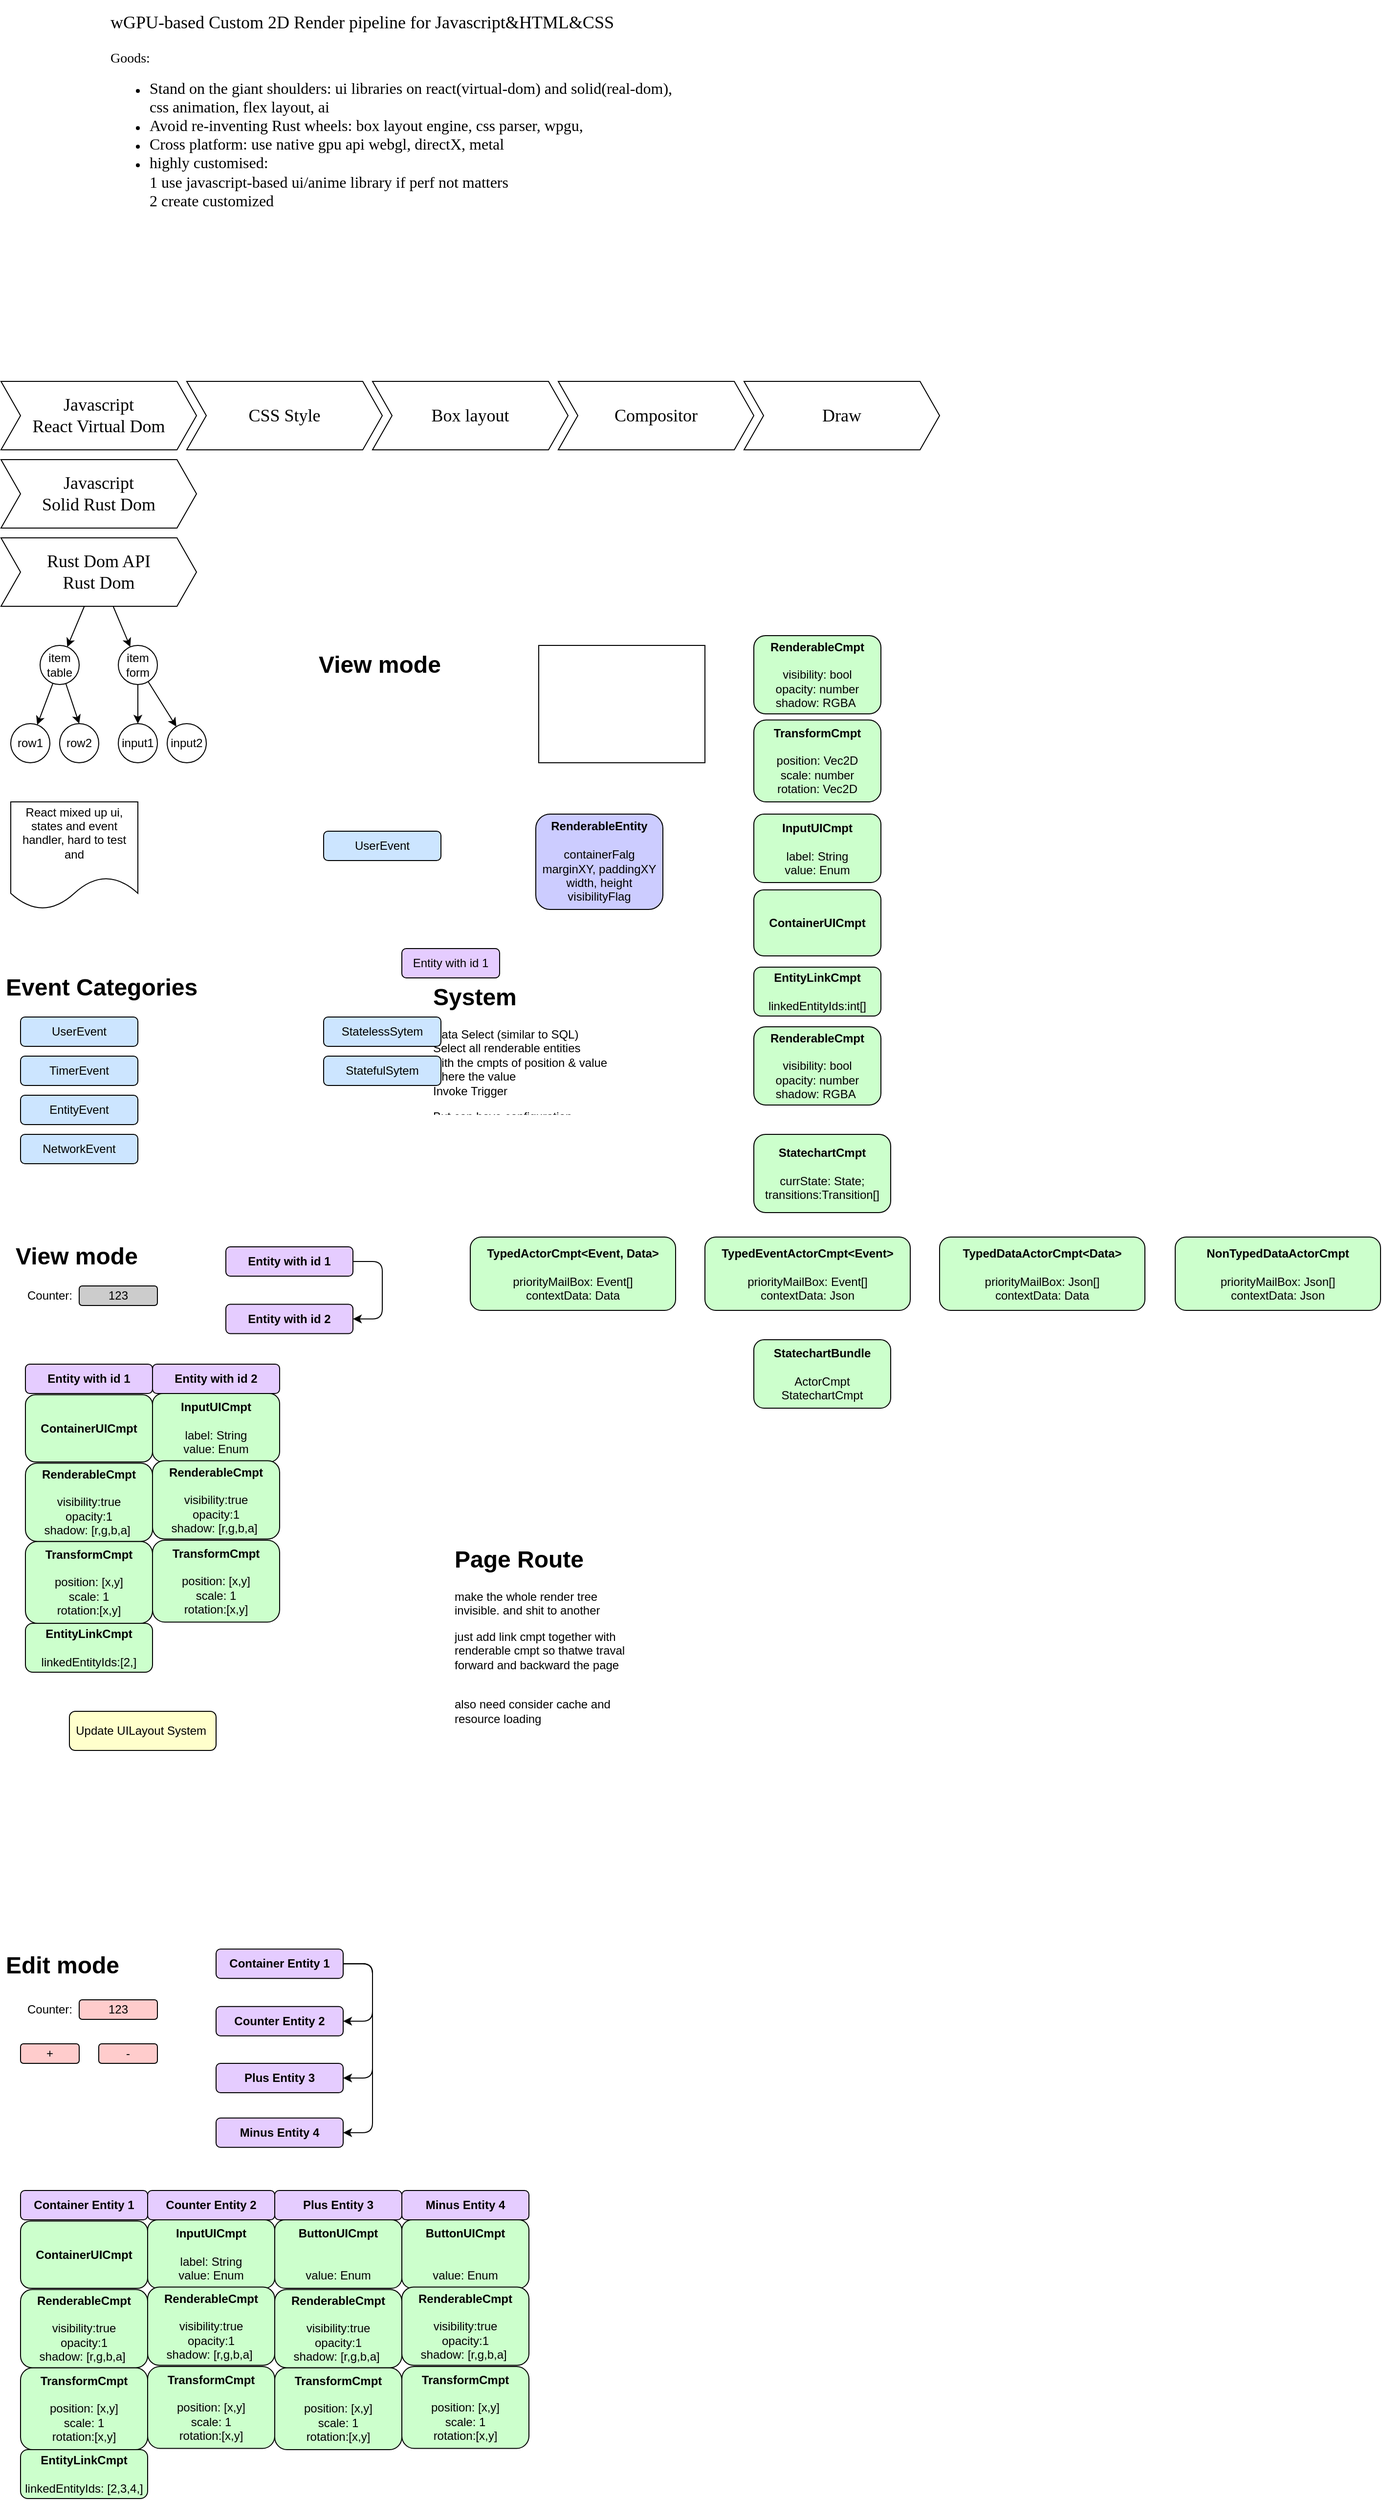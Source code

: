 <mxfile>
    <diagram id="OBBd6NsxkmT4sHoRkoNz" name="introduction">
        <mxGraphModel dx="1216" dy="659" grid="1" gridSize="10" guides="1" tooltips="1" connect="1" arrows="1" fold="1" page="1" pageScale="1" pageWidth="827" pageHeight="1169" math="0" shadow="0">
            <root>
                <mxCell id="0"/>
                <mxCell id="1" parent="0"/>
                <mxCell id="2" value="&lt;h1 style=&quot;margin-top: 0px;&quot;&gt;&lt;font style=&quot;font-weight: normal; font-size: 18px;&quot; face=&quot;Tahoma&quot;&gt;wGPU-based Custom 2D Render pipeline for J&lt;/font&gt;&lt;span style=&quot;font-size: 18px; font-weight: normal; font-family: Tahoma; background-color: transparent;&quot;&gt;avascript&amp;amp;&lt;/span&gt;&lt;span style=&quot;font-size: 18px; font-weight: normal; font-family: Tahoma; background-color: transparent;&quot;&gt;HTML&amp;amp;CSS&lt;/span&gt;&lt;/h1&gt;&lt;p&gt;&lt;font face=&quot;Tahoma&quot; style=&quot;font-size: 14px;&quot;&gt;&lt;font style=&quot;&quot;&gt;Goods:&lt;/font&gt;&lt;br&gt;&lt;/font&gt;&lt;/p&gt;&lt;ul&gt;&lt;li&gt;&lt;font face=&quot;Tahoma&quot; size=&quot;3&quot; style=&quot;&quot;&gt;&lt;font style=&quot;&quot;&gt;Stand on the giant shoulders: ui libraries on react(virtual-dom) and solid(real-dom), css animation, flex layout, ai&lt;/font&gt;&lt;br&gt;&lt;/font&gt;&lt;/li&gt;&lt;li&gt;&lt;font face=&quot;Tahoma&quot; size=&quot;3&quot;&gt;Avoid re-inventing Rust wheels: box layout engine, css parser, wpgu,&lt;/font&gt;&lt;/li&gt;&lt;li&gt;&lt;font face=&quot;Tahoma&quot; size=&quot;3&quot;&gt;Cross platform: use native gpu api webgl, directX, metal&lt;br&gt;&lt;/font&gt;&lt;/li&gt;&lt;li&gt;&lt;font face=&quot;Tahoma&quot; size=&quot;3&quot;&gt;highly customised:&lt;br&gt;1 use javascript-based ui/anime library if perf not matters&lt;br&gt;2 create customized&amp;nbsp;&lt;/font&gt;&lt;/li&gt;&lt;/ul&gt;&amp;nbsp;&lt;br&gt;&lt;br&gt;&lt;p&gt;&lt;/p&gt;" style="text;html=1;whiteSpace=wrap;overflow=hidden;rounded=0;" parent="1" vertex="1">
                    <mxGeometry x="150" y="130" width="580" height="250" as="geometry"/>
                </mxCell>
                <mxCell id="3" value="&lt;font style=&quot;font-size: 18px;&quot; face=&quot;Tahoma&quot;&gt;Javascript&lt;br&gt;React Virtual Dom&lt;/font&gt;" style="shape=step;perimeter=stepPerimeter;whiteSpace=wrap;html=1;fixedSize=1;" parent="1" vertex="1">
                    <mxGeometry x="40" y="520" width="200" height="70" as="geometry"/>
                </mxCell>
                <mxCell id="4" value="&lt;font face=&quot;Tahoma&quot;&gt;&lt;span style=&quot;font-size: 18px;&quot;&gt;CSS Style&lt;/span&gt;&lt;/font&gt;" style="shape=step;perimeter=stepPerimeter;whiteSpace=wrap;html=1;fixedSize=1;" parent="1" vertex="1">
                    <mxGeometry x="230" y="520" width="200" height="70" as="geometry"/>
                </mxCell>
                <mxCell id="7" value="&lt;font face=&quot;Tahoma&quot;&gt;&lt;span style=&quot;font-size: 18px;&quot;&gt;Box layout&lt;/span&gt;&lt;/font&gt;" style="shape=step;perimeter=stepPerimeter;whiteSpace=wrap;html=1;fixedSize=1;" parent="1" vertex="1">
                    <mxGeometry x="420" y="520" width="200" height="70" as="geometry"/>
                </mxCell>
                <mxCell id="8" value="&lt;font face=&quot;Tahoma&quot;&gt;&lt;span style=&quot;font-size: 18px;&quot;&gt;Compositor&lt;/span&gt;&lt;/font&gt;" style="shape=step;perimeter=stepPerimeter;whiteSpace=wrap;html=1;fixedSize=1;" parent="1" vertex="1">
                    <mxGeometry x="610" y="520" width="200" height="70" as="geometry"/>
                </mxCell>
                <mxCell id="10" value="&lt;font face=&quot;Tahoma&quot;&gt;&lt;span style=&quot;font-size: 18px;&quot;&gt;Draw&lt;/span&gt;&lt;/font&gt;" style="shape=step;perimeter=stepPerimeter;whiteSpace=wrap;html=1;fixedSize=1;" parent="1" vertex="1">
                    <mxGeometry x="800" y="520" width="200" height="70" as="geometry"/>
                </mxCell>
                <mxCell id="20" value="" style="edgeStyle=none;html=1;" parent="1" source="11" target="19" edge="1">
                    <mxGeometry relative="1" as="geometry"/>
                </mxCell>
                <mxCell id="22" value="" style="edgeStyle=none;html=1;" parent="1" source="11" target="21" edge="1">
                    <mxGeometry relative="1" as="geometry"/>
                </mxCell>
                <mxCell id="11" value="&lt;font face=&quot;Tahoma&quot;&gt;&lt;span style=&quot;font-size: 18px;&quot;&gt;Rust Dom API&lt;br&gt;Rust Dom&lt;/span&gt;&lt;/font&gt;" style="shape=step;perimeter=stepPerimeter;whiteSpace=wrap;html=1;fixedSize=1;" parent="1" vertex="1">
                    <mxGeometry x="40" y="680" width="200" height="70" as="geometry"/>
                </mxCell>
                <mxCell id="12" value="&lt;font style=&quot;font-size: 18px;&quot; face=&quot;Tahoma&quot;&gt;Javascript&lt;br&gt;Solid Rust Dom&lt;/font&gt;" style="shape=step;perimeter=stepPerimeter;whiteSpace=wrap;html=1;fixedSize=1;" parent="1" vertex="1">
                    <mxGeometry x="40" y="600" width="200" height="70" as="geometry"/>
                </mxCell>
                <mxCell id="24" value="" style="edgeStyle=none;html=1;" parent="1" source="19" target="23" edge="1">
                    <mxGeometry relative="1" as="geometry"/>
                </mxCell>
                <mxCell id="28" style="edgeStyle=none;html=1;entryX=0.5;entryY=0;entryDx=0;entryDy=0;" parent="1" source="19" target="27" edge="1">
                    <mxGeometry relative="1" as="geometry"/>
                </mxCell>
                <mxCell id="19" value="item table" style="ellipse;whiteSpace=wrap;html=1;" parent="1" vertex="1">
                    <mxGeometry x="80" y="790" width="40" height="40" as="geometry"/>
                </mxCell>
                <mxCell id="26" style="edgeStyle=none;html=1;" parent="1" source="21" target="25" edge="1">
                    <mxGeometry relative="1" as="geometry"/>
                </mxCell>
                <mxCell id="30" style="edgeStyle=none;html=1;" parent="1" source="21" target="29" edge="1">
                    <mxGeometry relative="1" as="geometry"/>
                </mxCell>
                <mxCell id="21" value="item form" style="ellipse;whiteSpace=wrap;html=1;" parent="1" vertex="1">
                    <mxGeometry x="160" y="790" width="40" height="40" as="geometry"/>
                </mxCell>
                <mxCell id="23" value="row1" style="ellipse;whiteSpace=wrap;html=1;" parent="1" vertex="1">
                    <mxGeometry x="50" y="870" width="40" height="40" as="geometry"/>
                </mxCell>
                <mxCell id="25" value="input1" style="ellipse;whiteSpace=wrap;html=1;" parent="1" vertex="1">
                    <mxGeometry x="160" y="870" width="40" height="40" as="geometry"/>
                </mxCell>
                <mxCell id="27" value="row2" style="ellipse;whiteSpace=wrap;html=1;" parent="1" vertex="1">
                    <mxGeometry x="100" y="870" width="40" height="40" as="geometry"/>
                </mxCell>
                <mxCell id="29" value="input2" style="ellipse;whiteSpace=wrap;html=1;" parent="1" vertex="1">
                    <mxGeometry x="210" y="870" width="40" height="40" as="geometry"/>
                </mxCell>
                <mxCell id="33" value="React mixed up ui, states and event handler, hard to test and&lt;div&gt;&lt;br&gt;&lt;/div&gt;" style="shape=document;whiteSpace=wrap;html=1;boundedLbl=1;" parent="1" vertex="1">
                    <mxGeometry x="50" y="950" width="130" height="110" as="geometry"/>
                </mxCell>
                <mxCell id="34" value="NetworkEvent" style="rounded=1;whiteSpace=wrap;html=1;fillColor=#CCE5FF;" parent="1" vertex="1">
                    <mxGeometry x="60" y="1290" width="120" height="30" as="geometry"/>
                </mxCell>
                <mxCell id="35" value="UserEvent" style="rounded=1;whiteSpace=wrap;html=1;fillColor=#CCE5FF;" parent="1" vertex="1">
                    <mxGeometry x="60" y="1170" width="120" height="30" as="geometry"/>
                </mxCell>
                <mxCell id="36" value="TimerEvent" style="rounded=1;whiteSpace=wrap;html=1;fillColor=#CCE5FF;" parent="1" vertex="1">
                    <mxGeometry x="60" y="1210" width="120" height="30" as="geometry"/>
                </mxCell>
                <mxCell id="37" value="EntityEvent" style="rounded=1;whiteSpace=wrap;html=1;fillColor=#CCE5FF;" parent="1" vertex="1">
                    <mxGeometry x="60" y="1250" width="120" height="30" as="geometry"/>
                </mxCell>
                <mxCell id="38" value="&lt;h1&gt;Event Categories&lt;/h1&gt;&lt;p&gt;&lt;br&gt;&lt;/p&gt;" style="text;html=1;strokeColor=none;fillColor=none;spacing=5;spacingTop=-20;whiteSpace=wrap;overflow=hidden;rounded=0;" parent="1" vertex="1">
                    <mxGeometry x="40" y="1120" width="240" height="220" as="geometry"/>
                </mxCell>
                <mxCell id="39" value="&lt;h1&gt;System&lt;/h1&gt;&lt;p&gt;Data Select (similar to SQL)&lt;br&gt;Select all renderable entities&lt;br&gt;with the cmpts of position &amp;amp; value&lt;br&gt;where the value&amp;nbsp;&lt;br&gt;Invoke Trigger&lt;/p&gt;&lt;p&gt;But can have configuration,&amp;nbsp;&lt;/p&gt;" style="text;html=1;strokeColor=none;fillColor=none;spacing=5;spacingTop=-20;whiteSpace=wrap;overflow=hidden;rounded=0;" parent="1" vertex="1">
                    <mxGeometry x="477" y="1130" width="233" height="140" as="geometry"/>
                </mxCell>
                <mxCell id="40" value="UserEvent" style="rounded=1;whiteSpace=wrap;html=1;fillColor=#CCE5FF;" parent="1" vertex="1">
                    <mxGeometry x="370" y="980" width="120" height="30" as="geometry"/>
                </mxCell>
                <mxCell id="41" value="StatelessSytem" style="rounded=1;whiteSpace=wrap;html=1;fillColor=#CCE5FF;" parent="1" vertex="1">
                    <mxGeometry x="370" y="1170" width="120" height="30" as="geometry"/>
                </mxCell>
                <mxCell id="42" value="StatefulSytem" style="rounded=1;whiteSpace=wrap;html=1;fillColor=#CCE5FF;" parent="1" vertex="1">
                    <mxGeometry x="370" y="1210" width="120" height="30" as="geometry"/>
                </mxCell>
                <mxCell id="44" value="+" style="rounded=1;whiteSpace=wrap;html=1;fillColor=#FFCCCC;" parent="1" vertex="1">
                    <mxGeometry x="60" y="2220" width="60" height="20" as="geometry"/>
                </mxCell>
                <mxCell id="52" value="123" style="rounded=1;whiteSpace=wrap;html=1;fillColor=#FFCCCC;" parent="1" vertex="1">
                    <mxGeometry x="120" y="2175" width="80" height="20" as="geometry"/>
                </mxCell>
                <mxCell id="53" value="Counter:" style="text;html=1;strokeColor=none;fillColor=none;align=center;verticalAlign=middle;whiteSpace=wrap;rounded=0;" parent="1" vertex="1">
                    <mxGeometry x="60" y="2170" width="60" height="30" as="geometry"/>
                </mxCell>
                <mxCell id="55" value="" style="rounded=0;whiteSpace=wrap;html=1;fillColor=none;" parent="1" vertex="1">
                    <mxGeometry x="590" y="790" width="170" height="120" as="geometry"/>
                </mxCell>
                <mxCell id="56" value="123" style="rounded=1;whiteSpace=wrap;html=1;fillColor=#CCCCCC;" parent="1" vertex="1">
                    <mxGeometry x="120" y="1445" width="80" height="20" as="geometry"/>
                </mxCell>
                <mxCell id="57" value="Counter:" style="text;html=1;strokeColor=none;fillColor=none;align=center;verticalAlign=middle;whiteSpace=wrap;rounded=0;" parent="1" vertex="1">
                    <mxGeometry x="60" y="1440" width="60" height="30" as="geometry"/>
                </mxCell>
                <mxCell id="60" value="&lt;h1&gt;View mode&lt;/h1&gt;&lt;p&gt;&lt;br&gt;&lt;/p&gt;" style="text;html=1;strokeColor=none;fillColor=none;spacing=5;spacingTop=-20;whiteSpace=wrap;overflow=hidden;rounded=0;" parent="1" vertex="1">
                    <mxGeometry x="50" y="1395" width="165" height="95" as="geometry"/>
                </mxCell>
                <mxCell id="61" value="&lt;h1&gt;View mode&lt;/h1&gt;&lt;p&gt;&lt;br&gt;&lt;/p&gt;" style="text;html=1;strokeColor=none;fillColor=none;spacing=5;spacingTop=-20;whiteSpace=wrap;overflow=hidden;rounded=0;" parent="1" vertex="1">
                    <mxGeometry x="360" y="790" width="190" height="95" as="geometry"/>
                </mxCell>
                <mxCell id="62" value="&lt;h1&gt;Edit mode&lt;/h1&gt;&lt;p&gt;&lt;br&gt;&lt;/p&gt;" style="text;html=1;strokeColor=none;fillColor=none;spacing=5;spacingTop=-20;whiteSpace=wrap;overflow=hidden;rounded=0;" parent="1" vertex="1">
                    <mxGeometry x="40" y="2120" width="190" height="135" as="geometry"/>
                </mxCell>
                <mxCell id="64" value="-" style="rounded=1;whiteSpace=wrap;html=1;fillColor=#FFCCCC;" parent="1" vertex="1">
                    <mxGeometry x="140" y="2220" width="60" height="20" as="geometry"/>
                </mxCell>
                <mxCell id="75" value="&lt;b&gt;RenderableEntity&lt;/b&gt;&lt;br style=&quot;border-color: var(--border-color);&quot;&gt;&lt;br style=&quot;border-color: var(--border-color);&quot;&gt;containerFalg&lt;br style=&quot;border-color: var(--border-color);&quot;&gt;marginXY, paddingXY&lt;br style=&quot;border-color: var(--border-color);&quot;&gt;width, height&lt;br&gt;visibilityFlag" style="rounded=1;whiteSpace=wrap;html=1;fillColor=#CCCCFF;" parent="1" vertex="1">
                    <mxGeometry x="587" y="962.5" width="130" height="97.5" as="geometry"/>
                </mxCell>
                <mxCell id="81" value="&lt;b&gt;TransformCmpt&lt;/b&gt;&lt;br style=&quot;border-color: var(--border-color);&quot;&gt;&lt;br style=&quot;border-color: var(--border-color);&quot;&gt;position: [x,y]&lt;br&gt;scale: 1&lt;br&gt;rotation:[x,y]" style="rounded=1;whiteSpace=wrap;html=1;fillColor=#CCFFCC;" parent="1" vertex="1">
                    <mxGeometry x="65" y="1706.25" width="130" height="83.75" as="geometry"/>
                </mxCell>
                <mxCell id="83" value="&lt;b style=&quot;border-color: var(--border-color);&quot;&gt;EntityLinkCmpt&lt;/b&gt;&lt;br style=&quot;border-color: var(--border-color);&quot;&gt;&lt;br style=&quot;border-color: var(--border-color);&quot;&gt;linkedEntityIds:[2,]" style="rounded=1;whiteSpace=wrap;html=1;fillColor=#CCFFCC;" parent="1" vertex="1">
                    <mxGeometry x="65" y="1790" width="130" height="50" as="geometry"/>
                </mxCell>
                <mxCell id="84" value="&lt;b style=&quot;border-color: var(--border-color);&quot;&gt;RenderableCmpt&lt;/b&gt;&lt;br style=&quot;border-color: var(--border-color);&quot;&gt;&lt;br style=&quot;border-color: var(--border-color);&quot;&gt;visibility: bool&lt;br&gt;opacity: number&lt;br&gt;shadow: RGBA&amp;nbsp;" style="rounded=1;whiteSpace=wrap;html=1;fillColor=#CCFFCC;" parent="1" vertex="1">
                    <mxGeometry x="810" y="780" width="130" height="80" as="geometry"/>
                </mxCell>
                <mxCell id="85" value="&lt;b&gt;TransformCmpt&lt;/b&gt;&lt;br style=&quot;border-color: var(--border-color);&quot;&gt;&lt;br style=&quot;border-color: var(--border-color);&quot;&gt;position: Vec2D&lt;br&gt;scale: number&lt;br&gt;rotation: Vec2D&lt;br&gt;" style="rounded=1;whiteSpace=wrap;html=1;fillColor=#CCFFCC;" parent="1" vertex="1">
                    <mxGeometry x="810" y="866.25" width="130" height="83.75" as="geometry"/>
                </mxCell>
                <mxCell id="86" value="&lt;b style=&quot;border-color: var(--border-color);&quot;&gt;ContainerUICmpt&lt;/b&gt;" style="rounded=1;whiteSpace=wrap;html=1;fillColor=#CCFFCC;" parent="1" vertex="1">
                    <mxGeometry x="810" y="1040" width="130" height="67.5" as="geometry"/>
                </mxCell>
                <mxCell id="87" value="&lt;b style=&quot;border-color: var(--border-color);&quot;&gt;EntityLinkCmpt&lt;/b&gt;&lt;br style=&quot;border-color: var(--border-color);&quot;&gt;&lt;br style=&quot;border-color: var(--border-color);&quot;&gt;linkedEntityIds:int[]" style="rounded=1;whiteSpace=wrap;html=1;fillColor=#CCFFCC;" parent="1" vertex="1">
                    <mxGeometry x="810" y="1119" width="130" height="50" as="geometry"/>
                </mxCell>
                <mxCell id="88" value="Entity with id 1" style="rounded=1;whiteSpace=wrap;html=1;fillColor=#E5CCFF;" parent="1" vertex="1">
                    <mxGeometry x="450" y="1100" width="100" height="30" as="geometry"/>
                </mxCell>
                <mxCell id="90" value="&lt;b&gt;Entity with id 1&lt;/b&gt;" style="rounded=1;whiteSpace=wrap;html=1;fillColor=#E5CCFF;" parent="1" vertex="1">
                    <mxGeometry x="65" y="1525" width="130" height="30" as="geometry"/>
                </mxCell>
                <mxCell id="93" value="&lt;b&gt;TransformCmpt&lt;/b&gt;&lt;br style=&quot;border-color: var(--border-color);&quot;&gt;&lt;br style=&quot;border-color: var(--border-color);&quot;&gt;position: [x,y]&lt;br&gt;scale: 1&lt;br&gt;rotation:[x,y]" style="rounded=1;whiteSpace=wrap;html=1;fillColor=#CCFFCC;" parent="1" vertex="1">
                    <mxGeometry x="195" y="1705.0" width="130" height="83.75" as="geometry"/>
                </mxCell>
                <mxCell id="96" value="&lt;b&gt;Entity with id 2&lt;/b&gt;" style="rounded=1;whiteSpace=wrap;html=1;fillColor=#E5CCFF;" parent="1" vertex="1">
                    <mxGeometry x="195" y="1525" width="130" height="30" as="geometry"/>
                </mxCell>
                <mxCell id="97" value="&lt;span style=&quot;border-color: var(--border-color);&quot;&gt;&lt;b&gt;InputUICmpt&lt;br&gt;&lt;/b&gt;&lt;br&gt;label: String&lt;br&gt;value: Enum&lt;br&gt;&lt;/span&gt;" style="rounded=1;whiteSpace=wrap;html=1;fillColor=#CCFFCC;" parent="1" vertex="1">
                    <mxGeometry x="195" y="1555" width="130" height="70" as="geometry"/>
                </mxCell>
                <mxCell id="101" value="&lt;b style=&quot;border-color: var(--border-color);&quot;&gt;ContainerUICmpt&lt;/b&gt;" style="rounded=1;whiteSpace=wrap;html=1;fillColor=#CCFFCC;" parent="1" vertex="1">
                    <mxGeometry x="65" y="1556.25" width="130" height="68.75" as="geometry"/>
                </mxCell>
                <mxCell id="102" value="&lt;span style=&quot;border-color: var(--border-color);&quot;&gt;&lt;b&gt;InputUICmpt&lt;br&gt;&lt;/b&gt;&lt;br&gt;label: String&lt;br&gt;value: Enum&lt;br&gt;&lt;/span&gt;" style="rounded=1;whiteSpace=wrap;html=1;fillColor=#CCFFCC;" parent="1" vertex="1">
                    <mxGeometry x="810" y="962.5" width="130" height="70" as="geometry"/>
                </mxCell>
                <mxCell id="103" value="&lt;b style=&quot;border-color: var(--border-color);&quot;&gt;RenderableCmpt&lt;/b&gt;&lt;br style=&quot;border-color: var(--border-color);&quot;&gt;&lt;br style=&quot;border-color: var(--border-color);&quot;&gt;visibility:true&lt;br&gt;opacity:1&lt;br&gt;shadow: [r,g,b,a]&amp;nbsp;" style="rounded=1;whiteSpace=wrap;html=1;fillColor=#CCFFCC;" parent="1" vertex="1">
                    <mxGeometry x="65" y="1626.25" width="130" height="80" as="geometry"/>
                </mxCell>
                <mxCell id="104" value="&lt;b style=&quot;border-color: var(--border-color);&quot;&gt;RenderableCmpt&lt;/b&gt;&lt;br style=&quot;border-color: var(--border-color);&quot;&gt;&lt;br style=&quot;border-color: var(--border-color);&quot;&gt;visibility:true&lt;br&gt;opacity:1&lt;br&gt;shadow: [r,g,b,a]&amp;nbsp;" style="rounded=1;whiteSpace=wrap;html=1;fillColor=#CCFFCC;" parent="1" vertex="1">
                    <mxGeometry x="195" y="1623.75" width="130" height="80" as="geometry"/>
                </mxCell>
                <mxCell id="105" value="&lt;b style=&quot;border-color: var(--border-color);&quot;&gt;RenderableCmpt&lt;/b&gt;&lt;br style=&quot;border-color: var(--border-color);&quot;&gt;&lt;br style=&quot;border-color: var(--border-color);&quot;&gt;visibility: bool&lt;br&gt;opacity: number&lt;br&gt;shadow: RGBA&amp;nbsp;" style="rounded=1;whiteSpace=wrap;html=1;fillColor=#CCFFCC;" parent="1" vertex="1">
                    <mxGeometry x="810" y="1180" width="130" height="80" as="geometry"/>
                </mxCell>
                <mxCell id="110" style="edgeStyle=entityRelationEdgeStyle;html=1;" parent="1" source="106" target="107" edge="1">
                    <mxGeometry relative="1" as="geometry"/>
                </mxCell>
                <mxCell id="106" value="&lt;b&gt;Entity with id 1&lt;/b&gt;" style="rounded=1;whiteSpace=wrap;html=1;fillColor=#E5CCFF;" parent="1" vertex="1">
                    <mxGeometry x="270" y="1405" width="130" height="30" as="geometry"/>
                </mxCell>
                <mxCell id="107" value="&lt;b&gt;Entity with id 2&lt;/b&gt;" style="rounded=1;whiteSpace=wrap;html=1;fillColor=#E5CCFF;" parent="1" vertex="1">
                    <mxGeometry x="270" y="1463.75" width="130" height="30" as="geometry"/>
                </mxCell>
                <mxCell id="111" value="&lt;b&gt;TransformCmpt&lt;/b&gt;&lt;br style=&quot;border-color: var(--border-color);&quot;&gt;&lt;br style=&quot;border-color: var(--border-color);&quot;&gt;position: [x,y]&lt;br&gt;scale: 1&lt;br&gt;rotation:[x,y]" style="rounded=1;whiteSpace=wrap;html=1;fillColor=#CCFFCC;" parent="1" vertex="1">
                    <mxGeometry x="60" y="2551.25" width="130" height="83.75" as="geometry"/>
                </mxCell>
                <mxCell id="113" value="&lt;b style=&quot;border-color: var(--border-color);&quot;&gt;EntityLinkCmpt&lt;/b&gt;&lt;br style=&quot;border-color: var(--border-color);&quot;&gt;&lt;br style=&quot;border-color: var(--border-color);&quot;&gt;linkedEntityIds: [2,3,4,]" style="rounded=1;whiteSpace=wrap;html=1;fillColor=#CCFFCC;" parent="1" vertex="1">
                    <mxGeometry x="60" y="2635" width="130" height="50" as="geometry"/>
                </mxCell>
                <mxCell id="114" value="&lt;b&gt;Container Entity 1&lt;/b&gt;" style="rounded=1;whiteSpace=wrap;html=1;fillColor=#E5CCFF;" parent="1" vertex="1">
                    <mxGeometry x="60" y="2370" width="130" height="30" as="geometry"/>
                </mxCell>
                <mxCell id="115" value="&lt;b&gt;TransformCmpt&lt;/b&gt;&lt;br style=&quot;border-color: var(--border-color);&quot;&gt;&lt;br style=&quot;border-color: var(--border-color);&quot;&gt;position: [x,y]&lt;br&gt;scale: 1&lt;br&gt;rotation:[x,y]" style="rounded=1;whiteSpace=wrap;html=1;fillColor=#CCFFCC;" parent="1" vertex="1">
                    <mxGeometry x="190" y="2550" width="130" height="83.75" as="geometry"/>
                </mxCell>
                <mxCell id="116" value="&lt;b&gt;Counter Entity 2&lt;/b&gt;" style="rounded=1;whiteSpace=wrap;html=1;fillColor=#E5CCFF;" parent="1" vertex="1">
                    <mxGeometry x="190" y="2370" width="130" height="30" as="geometry"/>
                </mxCell>
                <mxCell id="117" value="&lt;span style=&quot;border-color: var(--border-color);&quot;&gt;&lt;b&gt;InputUICmpt&lt;br&gt;&lt;/b&gt;&lt;br&gt;label: String&lt;br&gt;value: Enum&lt;br&gt;&lt;/span&gt;" style="rounded=1;whiteSpace=wrap;html=1;fillColor=#CCFFCC;" parent="1" vertex="1">
                    <mxGeometry x="190" y="2400" width="130" height="70" as="geometry"/>
                </mxCell>
                <mxCell id="118" value="&lt;b style=&quot;border-color: var(--border-color);&quot;&gt;ContainerUICmpt&lt;/b&gt;" style="rounded=1;whiteSpace=wrap;html=1;fillColor=#CCFFCC;" parent="1" vertex="1">
                    <mxGeometry x="60" y="2401.25" width="130" height="68.75" as="geometry"/>
                </mxCell>
                <mxCell id="119" value="&lt;b style=&quot;border-color: var(--border-color);&quot;&gt;RenderableCmpt&lt;/b&gt;&lt;br style=&quot;border-color: var(--border-color);&quot;&gt;&lt;br style=&quot;border-color: var(--border-color);&quot;&gt;visibility:true&lt;br&gt;opacity:1&lt;br&gt;shadow: [r,g,b,a]&amp;nbsp;" style="rounded=1;whiteSpace=wrap;html=1;fillColor=#CCFFCC;" parent="1" vertex="1">
                    <mxGeometry x="60" y="2471.25" width="130" height="80" as="geometry"/>
                </mxCell>
                <mxCell id="120" value="&lt;b style=&quot;border-color: var(--border-color);&quot;&gt;RenderableCmpt&lt;/b&gt;&lt;br style=&quot;border-color: var(--border-color);&quot;&gt;&lt;br style=&quot;border-color: var(--border-color);&quot;&gt;visibility:true&lt;br&gt;opacity:1&lt;br&gt;shadow: [r,g,b,a]&amp;nbsp;" style="rounded=1;whiteSpace=wrap;html=1;fillColor=#CCFFCC;" parent="1" vertex="1">
                    <mxGeometry x="190" y="2468.75" width="130" height="80" as="geometry"/>
                </mxCell>
                <mxCell id="121" style="edgeStyle=entityRelationEdgeStyle;html=1;" parent="1" source="122" target="123" edge="1">
                    <mxGeometry relative="1" as="geometry"/>
                </mxCell>
                <mxCell id="126" style="edgeStyle=entityRelationEdgeStyle;html=1;entryX=1;entryY=0.5;entryDx=0;entryDy=0;" parent="1" source="122" target="124" edge="1">
                    <mxGeometry relative="1" as="geometry"/>
                </mxCell>
                <mxCell id="127" style="edgeStyle=entityRelationEdgeStyle;html=1;entryX=1;entryY=0.5;entryDx=0;entryDy=0;" parent="1" source="122" target="125" edge="1">
                    <mxGeometry relative="1" as="geometry"/>
                </mxCell>
                <mxCell id="122" value="&lt;b style=&quot;border-color: var(--border-color);&quot;&gt;Container Entity 1&lt;/b&gt;" style="rounded=1;whiteSpace=wrap;html=1;fillColor=#E5CCFF;" parent="1" vertex="1">
                    <mxGeometry x="260" y="2123.12" width="130" height="30" as="geometry"/>
                </mxCell>
                <mxCell id="123" value="&lt;b style=&quot;border-color: var(--border-color);&quot;&gt;Counter Entity 2&lt;/b&gt;" style="rounded=1;whiteSpace=wrap;html=1;fillColor=#E5CCFF;" parent="1" vertex="1">
                    <mxGeometry x="260" y="2181.87" width="130" height="30" as="geometry"/>
                </mxCell>
                <mxCell id="124" value="&lt;b style=&quot;border-color: var(--border-color);&quot;&gt;Plus Entity 3&lt;/b&gt;" style="rounded=1;whiteSpace=wrap;html=1;fillColor=#E5CCFF;" parent="1" vertex="1">
                    <mxGeometry x="260" y="2240" width="130" height="30" as="geometry"/>
                </mxCell>
                <mxCell id="125" value="&lt;b style=&quot;border-color: var(--border-color);&quot;&gt;Minus Entity 4&lt;/b&gt;" style="rounded=1;whiteSpace=wrap;html=1;fillColor=#E5CCFF;" parent="1" vertex="1">
                    <mxGeometry x="260" y="2295.87" width="130" height="30" as="geometry"/>
                </mxCell>
                <mxCell id="132" value="&lt;b&gt;TransformCmpt&lt;/b&gt;&lt;br style=&quot;border-color: var(--border-color);&quot;&gt;&lt;br style=&quot;border-color: var(--border-color);&quot;&gt;position: [x,y]&lt;br&gt;scale: 1&lt;br&gt;rotation:[x,y]" style="rounded=1;whiteSpace=wrap;html=1;fillColor=#CCFFCC;" parent="1" vertex="1">
                    <mxGeometry x="320" y="2551.25" width="130" height="83.75" as="geometry"/>
                </mxCell>
                <mxCell id="133" value="&lt;b&gt;Plus Entity 3&lt;/b&gt;" style="rounded=1;whiteSpace=wrap;html=1;fillColor=#E5CCFF;" parent="1" vertex="1">
                    <mxGeometry x="320" y="2370" width="130" height="30" as="geometry"/>
                </mxCell>
                <mxCell id="134" value="&lt;span style=&quot;border-color: var(--border-color);&quot;&gt;&lt;b&gt;ButtonUICmpt&lt;br&gt;&lt;/b&gt;&lt;br&gt;&lt;br&gt;value: Enum&lt;br&gt;&lt;/span&gt;" style="rounded=1;whiteSpace=wrap;html=1;fillColor=#CCFFCC;" parent="1" vertex="1">
                    <mxGeometry x="320" y="2400" width="130" height="70" as="geometry"/>
                </mxCell>
                <mxCell id="137" value="&lt;b style=&quot;border-color: var(--border-color);&quot;&gt;RenderableCmpt&lt;/b&gt;&lt;br style=&quot;border-color: var(--border-color);&quot;&gt;&lt;br style=&quot;border-color: var(--border-color);&quot;&gt;visibility:true&lt;br&gt;opacity:1&lt;br&gt;shadow: [r,g,b,a]&amp;nbsp;" style="rounded=1;whiteSpace=wrap;html=1;fillColor=#CCFFCC;" parent="1" vertex="1">
                    <mxGeometry x="320" y="2471.25" width="130" height="80" as="geometry"/>
                </mxCell>
                <mxCell id="142" value="&lt;b&gt;TransformCmpt&lt;/b&gt;&lt;br style=&quot;border-color: var(--border-color);&quot;&gt;&lt;br style=&quot;border-color: var(--border-color);&quot;&gt;position: [x,y]&lt;br&gt;scale: 1&lt;br&gt;rotation:[x,y]" style="rounded=1;whiteSpace=wrap;html=1;fillColor=#CCFFCC;" parent="1" vertex="1">
                    <mxGeometry x="450" y="2550" width="130" height="83.75" as="geometry"/>
                </mxCell>
                <mxCell id="143" value="&lt;b style=&quot;border-color: var(--border-color);&quot;&gt;Minus Entity 4&lt;/b&gt;" style="rounded=1;whiteSpace=wrap;html=1;fillColor=#E5CCFF;" parent="1" vertex="1">
                    <mxGeometry x="450" y="2370" width="130" height="30" as="geometry"/>
                </mxCell>
                <mxCell id="144" value="&lt;span style=&quot;border-color: var(--border-color);&quot;&gt;&lt;b&gt;ButtonUICmpt&lt;br&gt;&lt;/b&gt;&lt;br&gt;&lt;br&gt;value: Enum&lt;br&gt;&lt;/span&gt;" style="rounded=1;whiteSpace=wrap;html=1;fillColor=#CCFFCC;" parent="1" vertex="1">
                    <mxGeometry x="450" y="2400" width="130" height="70" as="geometry"/>
                </mxCell>
                <mxCell id="145" value="&lt;b style=&quot;border-color: var(--border-color);&quot;&gt;RenderableCmpt&lt;/b&gt;&lt;br style=&quot;border-color: var(--border-color);&quot;&gt;&lt;br style=&quot;border-color: var(--border-color);&quot;&gt;visibility:true&lt;br&gt;opacity:1&lt;br&gt;shadow: [r,g,b,a]&amp;nbsp;" style="rounded=1;whiteSpace=wrap;html=1;fillColor=#CCFFCC;" parent="1" vertex="1">
                    <mxGeometry x="450" y="2468.75" width="130" height="80" as="geometry"/>
                </mxCell>
                <mxCell id="148" value="Update UILayout System&amp;nbsp;" style="rounded=1;whiteSpace=wrap;html=1;fillColor=#FFFFCC;" parent="1" vertex="1">
                    <mxGeometry x="110" y="1880" width="150" height="40" as="geometry"/>
                </mxCell>
                <mxCell id="149" value="&lt;b&gt;StatechartBundle&lt;br&gt;&lt;br&gt;&lt;/b&gt;&lt;span style=&quot;border-color: var(--border-color);&quot;&gt;ActorCmpt&lt;br&gt;&lt;/span&gt;StatechartCmpt&lt;br&gt;" style="rounded=1;whiteSpace=wrap;html=1;fillColor=#CCFFCC;" parent="1" vertex="1">
                    <mxGeometry x="810" y="1500" width="140" height="70" as="geometry"/>
                </mxCell>
                <mxCell id="IMzDRxW2CpGJXFzr-ES7-149" value="&lt;b&gt;TypedActorCmpt&amp;lt;Event, Data&amp;gt;&lt;/b&gt;&lt;br&gt;&lt;br&gt;priorityMailBox: Event[]&lt;br&gt;contextData: Data" style="rounded=1;whiteSpace=wrap;html=1;fillColor=#CCFFCC;" parent="1" vertex="1">
                    <mxGeometry x="520" y="1395" width="210" height="75" as="geometry"/>
                </mxCell>
                <mxCell id="IMzDRxW2CpGJXFzr-ES7-150" value="&lt;b&gt;StatechartCmpt&lt;/b&gt;&lt;br&gt;&lt;br&gt;currState: State;&lt;br&gt;transitions:Transition[]" style="rounded=1;whiteSpace=wrap;html=1;fillColor=#CCFFCC;" parent="1" vertex="1">
                    <mxGeometry x="810" y="1290" width="140" height="80" as="geometry"/>
                </mxCell>
                <mxCell id="IMzDRxW2CpGJXFzr-ES7-153" value="&lt;b&gt;TypedEventActorCmpt&amp;lt;Event&amp;gt;&lt;/b&gt;&lt;br&gt;&lt;br&gt;priorityMailBox: Event[]&lt;br&gt;contextData: Json" style="rounded=1;whiteSpace=wrap;html=1;fillColor=#CCFFCC;" parent="1" vertex="1">
                    <mxGeometry x="760" y="1395" width="210" height="75" as="geometry"/>
                </mxCell>
                <mxCell id="IMzDRxW2CpGJXFzr-ES7-154" value="&lt;b&gt;TypedDataActorCmpt&amp;lt;Data&amp;gt;&lt;/b&gt;&lt;br&gt;&lt;br&gt;priorityMailBox: Json[]&lt;br&gt;contextData: Data" style="rounded=1;whiteSpace=wrap;html=1;fillColor=#CCFFCC;" parent="1" vertex="1">
                    <mxGeometry x="1000" y="1395" width="210" height="75" as="geometry"/>
                </mxCell>
                <mxCell id="IMzDRxW2CpGJXFzr-ES7-155" value="&lt;b&gt;NonTypedDataActorCmpt&lt;/b&gt;&lt;br&gt;&lt;br&gt;priorityMailBox: Json[]&lt;br&gt;contextData: Json" style="rounded=1;whiteSpace=wrap;html=1;fillColor=#CCFFCC;" parent="1" vertex="1">
                    <mxGeometry x="1241" y="1395" width="210" height="75" as="geometry"/>
                </mxCell>
                <mxCell id="l_mIEAFERaxw_FY8SRHK-151" value="&lt;h1&gt;Page Route&lt;/h1&gt;&lt;p&gt;make the whole render tree invisible. and shit to another&lt;/p&gt;&lt;p&gt;just add link cmpt together with renderable cmpt so thatwe traval forward and backward the page&lt;/p&gt;&lt;p&gt;&lt;br&gt;also need consider cache and resource loading&lt;/p&gt;" style="text;html=1;strokeColor=none;fillColor=none;spacing=5;spacingTop=-20;whiteSpace=wrap;overflow=hidden;rounded=0;" parent="1" vertex="1">
                    <mxGeometry x="499" y="1705" width="190" height="235" as="geometry"/>
                </mxCell>
            </root>
        </mxGraphModel>
    </diagram>
    <diagram id="RGVQQd1h1GmIcMprXFD9" name="counter-in-view-mode">
        <mxGraphModel dx="1216" dy="-510" grid="1" gridSize="10" guides="1" tooltips="1" connect="1" arrows="1" fold="1" page="1" pageScale="1" pageWidth="827" pageHeight="1169" math="0" shadow="0">
            <root>
                <mxCell id="0"/>
                <mxCell id="1" parent="0"/>
                <mxCell id="LEEEhXKwH9UsU7SmqXjM-1" value="123" style="rounded=1;whiteSpace=wrap;html=1;fillColor=#CCCCCC;" parent="1" vertex="1">
                    <mxGeometry x="110" y="1250" width="80" height="20" as="geometry"/>
                </mxCell>
                <mxCell id="LEEEhXKwH9UsU7SmqXjM-2" value="Counter:" style="text;html=1;strokeColor=none;fillColor=none;align=center;verticalAlign=middle;whiteSpace=wrap;rounded=0;" parent="1" vertex="1">
                    <mxGeometry x="50" y="1245" width="60" height="30" as="geometry"/>
                </mxCell>
                <mxCell id="LEEEhXKwH9UsU7SmqXjM-3" value="&lt;h1&gt;View mode&lt;/h1&gt;&lt;p&gt;&lt;br&gt;&lt;/p&gt;" style="text;html=1;strokeColor=none;fillColor=none;spacing=5;spacingTop=-20;whiteSpace=wrap;overflow=hidden;rounded=0;" parent="1" vertex="1">
                    <mxGeometry x="40" y="1200" width="165" height="95" as="geometry"/>
                </mxCell>
                <mxCell id="LEEEhXKwH9UsU7SmqXjM-4" value="&lt;b&gt;TransformCmpt&lt;/b&gt;&lt;br style=&quot;border-color: var(--border-color);&quot;&gt;&lt;br style=&quot;border-color: var(--border-color);&quot;&gt;position: [x,y]&lt;br&gt;scale: 1&lt;br&gt;rotation:[x,y]" style="rounded=1;whiteSpace=wrap;html=1;fillColor=#CCFFCC;" parent="1" vertex="1">
                    <mxGeometry x="55" y="1511.25" width="130" height="83.75" as="geometry"/>
                </mxCell>
                <mxCell id="LEEEhXKwH9UsU7SmqXjM-5" value="&lt;b style=&quot;border-color: var(--border-color);&quot;&gt;EntityLinkCmpt&lt;/b&gt;&lt;br style=&quot;border-color: var(--border-color);&quot;&gt;&lt;br style=&quot;border-color: var(--border-color);&quot;&gt;linkedEntityIds:[2,]" style="rounded=1;whiteSpace=wrap;html=1;fillColor=#CCFFCC;" parent="1" vertex="1">
                    <mxGeometry x="55" y="1849.06" width="130" height="50" as="geometry"/>
                </mxCell>
                <mxCell id="LEEEhXKwH9UsU7SmqXjM-6" value="&lt;b&gt;Entity with id 1&lt;/b&gt;" style="rounded=1;whiteSpace=wrap;html=1;fillColor=#E5CCFF;" parent="1" vertex="1">
                    <mxGeometry x="55" y="1330" width="130" height="30" as="geometry"/>
                </mxCell>
                <mxCell id="LEEEhXKwH9UsU7SmqXjM-8" value="&lt;b&gt;Entity with id 2&lt;/b&gt;" style="rounded=1;whiteSpace=wrap;html=1;fillColor=#E5CCFF;" parent="1" vertex="1">
                    <mxGeometry x="185" y="1330" width="130" height="30" as="geometry"/>
                </mxCell>
                <mxCell id="LEEEhXKwH9UsU7SmqXjM-9" value="&lt;span style=&quot;border-color: var(--border-color);&quot;&gt;&lt;b&gt;InputUICmpt&lt;br&gt;&lt;/b&gt;&lt;br&gt;label: String&lt;br&gt;value: Enum&lt;br&gt;&lt;/span&gt;" style="rounded=1;whiteSpace=wrap;html=1;fillColor=#CCFFCC;" parent="1" vertex="1">
                    <mxGeometry x="185" y="1360" width="130" height="70" as="geometry"/>
                </mxCell>
                <mxCell id="LEEEhXKwH9UsU7SmqXjM-10" value="&lt;b style=&quot;border-color: var(--border-color);&quot;&gt;ContainerUICmpt&lt;/b&gt;" style="rounded=1;whiteSpace=wrap;html=1;fillColor=#CCFFCC;" parent="1" vertex="1">
                    <mxGeometry x="55" y="1361.25" width="130" height="68.75" as="geometry"/>
                </mxCell>
                <mxCell id="LEEEhXKwH9UsU7SmqXjM-11" value="&lt;b style=&quot;border-color: var(--border-color);&quot;&gt;RenderableCmpt&lt;/b&gt;&lt;br style=&quot;border-color: var(--border-color);&quot;&gt;&lt;br style=&quot;border-color: var(--border-color);&quot;&gt;visibility:true&lt;br&gt;opacity:1&lt;br&gt;shadow: [r,g,b,a]&amp;nbsp;" style="rounded=1;whiteSpace=wrap;html=1;fillColor=#CCFFCC;" parent="1" vertex="1">
                    <mxGeometry x="55" y="1431.25" width="130" height="80" as="geometry"/>
                </mxCell>
                <mxCell id="LEEEhXKwH9UsU7SmqXjM-12" value="&lt;b style=&quot;border-color: var(--border-color);&quot;&gt;RenderableCmpt&lt;/b&gt;&lt;br style=&quot;border-color: var(--border-color);&quot;&gt;&lt;br style=&quot;border-color: var(--border-color);&quot;&gt;visibility:true&lt;br&gt;opacity:1&lt;br&gt;shadow: [r,g,b,a]&amp;nbsp;" style="rounded=1;whiteSpace=wrap;html=1;fillColor=#CCFFCC;" parent="1" vertex="1">
                    <mxGeometry x="185" y="1431.25" width="130" height="81.25" as="geometry"/>
                </mxCell>
                <mxCell id="LEEEhXKwH9UsU7SmqXjM-13" style="edgeStyle=entityRelationEdgeStyle;html=1;" parent="1" source="LEEEhXKwH9UsU7SmqXjM-14" target="LEEEhXKwH9UsU7SmqXjM-15" edge="1">
                    <mxGeometry relative="1" as="geometry"/>
                </mxCell>
                <mxCell id="LEEEhXKwH9UsU7SmqXjM-14" value="&lt;b&gt;Entity with id 1&lt;/b&gt;" style="rounded=1;whiteSpace=wrap;html=1;fillColor=#E5CCFF;" parent="1" vertex="1">
                    <mxGeometry x="260" y="1210" width="130" height="30" as="geometry"/>
                </mxCell>
                <mxCell id="LEEEhXKwH9UsU7SmqXjM-15" value="&lt;b&gt;Entity with id 2&lt;/b&gt;" style="rounded=1;whiteSpace=wrap;html=1;fillColor=#E5CCFF;" parent="1" vertex="1">
                    <mxGeometry x="260" y="1268.75" width="130" height="30" as="geometry"/>
                </mxCell>
                <mxCell id="v3hH-QgN93H32NzANw3S-28" style="edgeStyle=entityRelationEdgeStyle;html=1;entryX=0;entryY=0.5;entryDx=0;entryDy=0;" parent="1" source="VrysMmYxQne76w22Nizg-4" target="v3hH-QgN93H32NzANw3S-8" edge="1">
                    <mxGeometry relative="1" as="geometry"/>
                </mxCell>
                <mxCell id="VrysMmYxQne76w22Nizg-4" value="&lt;b style=&quot;border-color: var(--border-color);&quot;&gt;Update Loop Stage&lt;/b&gt;" style="rounded=1;whiteSpace=wrap;html=1;fillColor=#E5CCFF;" parent="1" vertex="1">
                    <mxGeometry x="600" y="1330" width="200" height="30" as="geometry"/>
                </mxCell>
                <mxCell id="v3hH-QgN93H32NzANw3S-20" style="edgeStyle=entityRelationEdgeStyle;html=1;entryX=1;entryY=0.5;entryDx=0;entryDy=0;" parent="1" source="VrysMmYxQne76w22Nizg-5" target="v3hH-QgN93H32NzANw3S-12" edge="1">
                    <mxGeometry relative="1" as="geometry"/>
                </mxCell>
                <mxCell id="VrysMmYxQne76w22Nizg-5" value="&lt;b&gt;System&lt;br&gt;Handle actor events&lt;/b&gt;&lt;br&gt;&lt;br&gt;Select entity with ActorCmpt&lt;br&gt;but without StatechartCmpt" style="rounded=1;whiteSpace=wrap;html=1;fillColor=#CCFFCC;" parent="1" vertex="1">
                    <mxGeometry x="600" y="1601.56" width="200" height="76.25" as="geometry"/>
                </mxCell>
                <mxCell id="v3hH-QgN93H32NzANw3S-3" value="&lt;b style=&quot;border-color: var(--border-color);&quot;&gt;StatechartBundle&lt;br style=&quot;border-color: var(--border-color);&quot;&gt;&lt;br style=&quot;border-color: var(--border-color);&quot;&gt;&lt;/b&gt;&lt;span style=&quot;border-color: var(--border-color);&quot;&gt;ActorCmpt&lt;br style=&quot;border-color: var(--border-color);&quot;&gt;&lt;/span&gt;StatechartCmpt" style="rounded=1;whiteSpace=wrap;html=1;fillColor=#CCFFCC;" parent="1" vertex="1">
                    <mxGeometry x="55" y="1681.56" width="130" height="83.75" as="geometry"/>
                </mxCell>
                <mxCell id="v3hH-QgN93H32NzANw3S-21" style="edgeStyle=entityRelationEdgeStyle;html=1;" parent="1" source="v3hH-QgN93H32NzANw3S-6" target="v3hH-QgN93H32NzANw3S-3" edge="1">
                    <mxGeometry relative="1" as="geometry"/>
                </mxCell>
                <mxCell id="v3hH-QgN93H32NzANw3S-6" value="&lt;b&gt;System&lt;br&gt;Tick State chart&lt;br&gt;&lt;/b&gt;Select entity with ActorCmpt&lt;br style=&quot;border-color: var(--border-color);&quot;&gt;and StatechartCmpt&lt;b&gt;&amp;nbsp;&lt;br&gt;&lt;/b&gt;" style="rounded=1;whiteSpace=wrap;html=1;fillColor=#CCFFCC;" parent="1" vertex="1">
                    <mxGeometry x="600" y="1684.69" width="200" height="80.62" as="geometry"/>
                </mxCell>
                <mxCell id="v3hH-QgN93H32NzANw3S-8" value="&lt;b&gt;Destory Stage&lt;/b&gt;" style="rounded=1;whiteSpace=wrap;html=1;fillColor=#E5CCFF;" parent="1" vertex="1">
                    <mxGeometry x="840" y="1330" width="200" height="30" as="geometry"/>
                </mxCell>
                <mxCell id="v3hH-QgN93H32NzANw3S-11" value="&lt;b&gt;TransformCmpt&lt;/b&gt;&lt;br style=&quot;border-color: var(--border-color);&quot;&gt;&lt;br style=&quot;border-color: var(--border-color);&quot;&gt;position: [x,y]&lt;br&gt;scale: 1&lt;br&gt;rotation:[x,y]" style="rounded=1;whiteSpace=wrap;html=1;fillColor=#CCFFCC;" parent="1" vertex="1">
                    <mxGeometry x="185" y="1512.5" width="130" height="83.75" as="geometry"/>
                </mxCell>
                <mxCell id="v3hH-QgN93H32NzANw3S-12" value="&lt;b style=&quot;border-color: var(--border-color);&quot;&gt;TypedActorCmpt&lt;br style=&quot;border-color: var(--border-color);&quot;&gt;&amp;lt;Event, Data&amp;gt;&lt;/b&gt;&lt;br style=&quot;border-color: var(--border-color);&quot;&gt;&lt;br style=&quot;border-color: var(--border-color);&quot;&gt;priorityMailBox: Event[]&lt;br style=&quot;border-color: var(--border-color);&quot;&gt;contextData: Data" style="rounded=1;whiteSpace=wrap;html=1;fillColor=#CCFFCC;" parent="1" vertex="1">
                    <mxGeometry x="185" y="1597.81" width="130" height="83.75" as="geometry"/>
                </mxCell>
                <mxCell id="v3hH-QgN93H32NzANw3S-27" style="edgeStyle=entityRelationEdgeStyle;html=1;entryX=0;entryY=0.5;entryDx=0;entryDy=0;" parent="1" source="v3hH-QgN93H32NzANw3S-14" target="VrysMmYxQne76w22Nizg-4" edge="1">
                    <mxGeometry relative="1" as="geometry"/>
                </mxCell>
                <mxCell id="v3hH-QgN93H32NzANw3S-14" value="&lt;b style=&quot;border-color: var(--border-color);&quot;&gt;Init Stage&lt;/b&gt;" style="rounded=1;whiteSpace=wrap;html=1;fillColor=#E5CCFF;" parent="1" vertex="1">
                    <mxGeometry x="360" y="1330" width="200" height="30" as="geometry"/>
                </mxCell>
                <mxCell id="v3hH-QgN93H32NzANw3S-17" style="edgeStyle=entityRelationEdgeStyle;html=1;entryX=1;entryY=0.5;entryDx=0;entryDy=0;" parent="1" source="v3hH-QgN93H32NzANw3S-15" target="LEEEhXKwH9UsU7SmqXjM-8" edge="1">
                    <mxGeometry relative="1" as="geometry"/>
                </mxCell>
                <mxCell id="v3hH-QgN93H32NzANw3S-15" value="&lt;b&gt;InitCounterUIEntitiesSystem&lt;/b&gt;&lt;br&gt;Spawn counter related ui enties 1and 2 with pre-defined cmpt values" style="rounded=1;whiteSpace=wrap;html=1;fillColor=#CCFFCC;" parent="1" vertex="1">
                    <mxGeometry x="360" y="1361.25" width="200" height="73.13" as="geometry"/>
                </mxCell>
                <mxCell id="v3hH-QgN93H32NzANw3S-26" style="edgeStyle=entityRelationEdgeStyle;html=1;entryX=1;entryY=0.5;entryDx=0;entryDy=0;" parent="1" source="v3hH-QgN93H32NzANw3S-22" target="v3hH-QgN93H32NzANw3S-24" edge="1">
                    <mxGeometry relative="1" as="geometry"/>
                </mxCell>
                <mxCell id="v3hH-QgN93H32NzANw3S-22" value="&lt;b&gt;System&lt;br&gt;Collect user input&lt;/b&gt;&lt;br&gt;Select entity with ActorCmpt&lt;br&gt;but without StatechartCmpt" style="rounded=1;whiteSpace=wrap;html=1;fillColor=#CCFFCC;" parent="1" vertex="1">
                    <mxGeometry x="600" y="1770.62" width="200" height="73.13" as="geometry"/>
                </mxCell>
                <mxCell id="v3hH-QgN93H32NzANw3S-23" value="&lt;b&gt;UserInteractableCmpt&lt;/b&gt;&lt;br style=&quot;border-color: var(--border-color);&quot;&gt;&lt;br style=&quot;border-color: var(--border-color);&quot;&gt;userAction: number" style="rounded=1;whiteSpace=wrap;html=1;fillColor=#CCFFCC;" parent="1" vertex="1">
                    <mxGeometry x="55" y="1765.31" width="130" height="83.75" as="geometry"/>
                </mxCell>
                <mxCell id="v3hH-QgN93H32NzANw3S-24" value="&lt;b style=&quot;border-color: var(--border-color);&quot;&gt;UserInteractableCmpt&lt;/b&gt;&lt;br style=&quot;border-color: var(--border-color);&quot;&gt;&lt;br style=&quot;border-color: var(--border-color);&quot;&gt;userAction: number" style="rounded=1;whiteSpace=wrap;html=1;fillColor=#CCFFCC;" parent="1" vertex="1">
                    <mxGeometry x="185" y="1765.31" width="130" height="83.75" as="geometry"/>
                </mxCell>
            </root>
        </mxGraphModel>
    </diagram>
    <diagram id="zwXJOajR3ny2hZM8rUfT" name="counter-in-edit-mode">
        <mxGraphModel dx="1216" dy="-510" grid="1" gridSize="10" guides="1" tooltips="1" connect="1" arrows="1" fold="1" page="1" pageScale="1" pageWidth="827" pageHeight="1169" math="0" shadow="0">
            <root>
                <mxCell id="0"/>
                <mxCell id="1" parent="0"/>
                <mxCell id="BtBG2mAOApnR4xEZPuCx-1" value="+" style="rounded=1;whiteSpace=wrap;html=1;fillColor=#FFCCCC;" parent="1" vertex="1">
                    <mxGeometry x="60" y="1300" width="60" height="20" as="geometry"/>
                </mxCell>
                <mxCell id="BtBG2mAOApnR4xEZPuCx-2" value="123" style="rounded=1;whiteSpace=wrap;html=1;fillColor=#FFCCCC;" parent="1" vertex="1">
                    <mxGeometry x="120" y="1255" width="80" height="20" as="geometry"/>
                </mxCell>
                <mxCell id="BtBG2mAOApnR4xEZPuCx-3" value="Counter:" style="text;html=1;strokeColor=none;fillColor=none;align=center;verticalAlign=middle;whiteSpace=wrap;rounded=0;" parent="1" vertex="1">
                    <mxGeometry x="60" y="1250" width="60" height="30" as="geometry"/>
                </mxCell>
                <mxCell id="BtBG2mAOApnR4xEZPuCx-4" value="&lt;h1&gt;Edit mode&lt;/h1&gt;&lt;p&gt;&lt;br&gt;&lt;/p&gt;" style="text;html=1;strokeColor=none;fillColor=none;spacing=5;spacingTop=-20;whiteSpace=wrap;overflow=hidden;rounded=0;" parent="1" vertex="1">
                    <mxGeometry x="40" y="1200" width="190" height="135" as="geometry"/>
                </mxCell>
                <mxCell id="BtBG2mAOApnR4xEZPuCx-5" value="-" style="rounded=1;whiteSpace=wrap;html=1;fillColor=#FFCCCC;" parent="1" vertex="1">
                    <mxGeometry x="140" y="1300" width="60" height="20" as="geometry"/>
                </mxCell>
                <mxCell id="BtBG2mAOApnR4xEZPuCx-6" value="&lt;b&gt;TransformCmpt&lt;/b&gt;&lt;br style=&quot;border-color: var(--border-color);&quot;&gt;&lt;br style=&quot;border-color: var(--border-color);&quot;&gt;position: [x,y]&lt;br&gt;scale: 1&lt;br&gt;rotation:[x,y]" style="rounded=1;whiteSpace=wrap;html=1;fillColor=#CCFFCC;" parent="1" vertex="1">
                    <mxGeometry x="60" y="1631.25" width="130" height="83.75" as="geometry"/>
                </mxCell>
                <mxCell id="BtBG2mAOApnR4xEZPuCx-7" value="&lt;b style=&quot;border-color: var(--border-color);&quot;&gt;EntityLinkCmpt&lt;/b&gt;&lt;br style=&quot;border-color: var(--border-color);&quot;&gt;&lt;br style=&quot;border-color: var(--border-color);&quot;&gt;linkedEntityIds: [2,3,4,]" style="rounded=1;whiteSpace=wrap;html=1;fillColor=#CCFFCC;" parent="1" vertex="1">
                    <mxGeometry x="60" y="1715" width="130" height="50" as="geometry"/>
                </mxCell>
                <mxCell id="BtBG2mAOApnR4xEZPuCx-8" value="&lt;b&gt;Container Entity 1&lt;/b&gt;" style="rounded=1;whiteSpace=wrap;html=1;fillColor=#E5CCFF;" parent="1" vertex="1">
                    <mxGeometry x="60" y="1450" width="130" height="30" as="geometry"/>
                </mxCell>
                <mxCell id="BtBG2mAOApnR4xEZPuCx-9" value="&lt;b&gt;TransformCmpt&lt;/b&gt;&lt;br style=&quot;border-color: var(--border-color);&quot;&gt;&lt;br style=&quot;border-color: var(--border-color);&quot;&gt;position: [x,y]&lt;br&gt;scale: 1&lt;br&gt;rotation:[x,y]" style="rounded=1;whiteSpace=wrap;html=1;fillColor=#CCFFCC;" parent="1" vertex="1">
                    <mxGeometry x="190" y="1630" width="130" height="83.75" as="geometry"/>
                </mxCell>
                <mxCell id="BtBG2mAOApnR4xEZPuCx-10" value="&lt;b&gt;Counter Entity 2&lt;/b&gt;" style="rounded=1;whiteSpace=wrap;html=1;fillColor=#E5CCFF;" parent="1" vertex="1">
                    <mxGeometry x="190" y="1450" width="130" height="30" as="geometry"/>
                </mxCell>
                <mxCell id="BtBG2mAOApnR4xEZPuCx-11" value="&lt;span style=&quot;border-color: var(--border-color);&quot;&gt;&lt;b&gt;InputUICmpt&lt;br&gt;&lt;/b&gt;&lt;br&gt;label: String&lt;br&gt;value: Enum&lt;br&gt;&lt;/span&gt;" style="rounded=1;whiteSpace=wrap;html=1;fillColor=#CCFFCC;" parent="1" vertex="1">
                    <mxGeometry x="190" y="1480" width="130" height="70" as="geometry"/>
                </mxCell>
                <mxCell id="BtBG2mAOApnR4xEZPuCx-12" value="&lt;b style=&quot;border-color: var(--border-color);&quot;&gt;ContainerUICmpt&lt;/b&gt;" style="rounded=1;whiteSpace=wrap;html=1;fillColor=#CCFFCC;" parent="1" vertex="1">
                    <mxGeometry x="60" y="1481.25" width="130" height="68.75" as="geometry"/>
                </mxCell>
                <mxCell id="BtBG2mAOApnR4xEZPuCx-13" value="&lt;b style=&quot;border-color: var(--border-color);&quot;&gt;RenderableCmpt&lt;/b&gt;&lt;br style=&quot;border-color: var(--border-color);&quot;&gt;&lt;br style=&quot;border-color: var(--border-color);&quot;&gt;visibility:true&lt;br&gt;opacity:1&lt;br&gt;shadow: [r,g,b,a]&amp;nbsp;" style="rounded=1;whiteSpace=wrap;html=1;fillColor=#CCFFCC;" parent="1" vertex="1">
                    <mxGeometry x="60" y="1551.25" width="130" height="80" as="geometry"/>
                </mxCell>
                <mxCell id="BtBG2mAOApnR4xEZPuCx-14" value="&lt;b style=&quot;border-color: var(--border-color);&quot;&gt;RenderableCmpt&lt;/b&gt;&lt;br style=&quot;border-color: var(--border-color);&quot;&gt;&lt;br style=&quot;border-color: var(--border-color);&quot;&gt;visibility:true&lt;br&gt;opacity:1&lt;br&gt;shadow: [r,g,b,a]&amp;nbsp;" style="rounded=1;whiteSpace=wrap;html=1;fillColor=#CCFFCC;" parent="1" vertex="1">
                    <mxGeometry x="190" y="1548.75" width="130" height="80" as="geometry"/>
                </mxCell>
                <mxCell id="BtBG2mAOApnR4xEZPuCx-15" style="edgeStyle=entityRelationEdgeStyle;html=1;" parent="1" source="BtBG2mAOApnR4xEZPuCx-18" target="BtBG2mAOApnR4xEZPuCx-19" edge="1">
                    <mxGeometry relative="1" as="geometry"/>
                </mxCell>
                <mxCell id="BtBG2mAOApnR4xEZPuCx-16" style="edgeStyle=entityRelationEdgeStyle;html=1;entryX=1;entryY=0.5;entryDx=0;entryDy=0;" parent="1" source="BtBG2mAOApnR4xEZPuCx-18" target="BtBG2mAOApnR4xEZPuCx-20" edge="1">
                    <mxGeometry relative="1" as="geometry"/>
                </mxCell>
                <mxCell id="BtBG2mAOApnR4xEZPuCx-17" style="edgeStyle=entityRelationEdgeStyle;html=1;entryX=1;entryY=0.5;entryDx=0;entryDy=0;" parent="1" source="BtBG2mAOApnR4xEZPuCx-18" target="BtBG2mAOApnR4xEZPuCx-21" edge="1">
                    <mxGeometry relative="1" as="geometry"/>
                </mxCell>
                <mxCell id="BtBG2mAOApnR4xEZPuCx-18" value="&lt;b style=&quot;border-color: var(--border-color);&quot;&gt;Container Entity 1&lt;/b&gt;" style="rounded=1;whiteSpace=wrap;html=1;fillColor=#E5CCFF;" parent="1" vertex="1">
                    <mxGeometry x="260" y="1203.12" width="130" height="30" as="geometry"/>
                </mxCell>
                <mxCell id="BtBG2mAOApnR4xEZPuCx-19" value="&lt;b style=&quot;border-color: var(--border-color);&quot;&gt;Counter Entity 2&lt;/b&gt;" style="rounded=1;whiteSpace=wrap;html=1;fillColor=#E5CCFF;" parent="1" vertex="1">
                    <mxGeometry x="260" y="1261.87" width="130" height="30" as="geometry"/>
                </mxCell>
                <mxCell id="BtBG2mAOApnR4xEZPuCx-20" value="&lt;b style=&quot;border-color: var(--border-color);&quot;&gt;Plus Entity 3&lt;/b&gt;" style="rounded=1;whiteSpace=wrap;html=1;fillColor=#E5CCFF;" parent="1" vertex="1">
                    <mxGeometry x="260" y="1320" width="130" height="30" as="geometry"/>
                </mxCell>
                <mxCell id="BtBG2mAOApnR4xEZPuCx-21" value="&lt;b style=&quot;border-color: var(--border-color);&quot;&gt;Minus Entity 4&lt;/b&gt;" style="rounded=1;whiteSpace=wrap;html=1;fillColor=#E5CCFF;" parent="1" vertex="1">
                    <mxGeometry x="260" y="1375.87" width="130" height="30" as="geometry"/>
                </mxCell>
                <mxCell id="BtBG2mAOApnR4xEZPuCx-22" value="&lt;b&gt;TransformCmpt&lt;/b&gt;&lt;br style=&quot;border-color: var(--border-color);&quot;&gt;&lt;br style=&quot;border-color: var(--border-color);&quot;&gt;position: [x,y]&lt;br&gt;scale: 1&lt;br&gt;rotation:[x,y]" style="rounded=1;whiteSpace=wrap;html=1;fillColor=#CCFFCC;" parent="1" vertex="1">
                    <mxGeometry x="320" y="1631.25" width="130" height="83.75" as="geometry"/>
                </mxCell>
                <mxCell id="BtBG2mAOApnR4xEZPuCx-23" value="&lt;b&gt;Plus Entity 3&lt;/b&gt;" style="rounded=1;whiteSpace=wrap;html=1;fillColor=#E5CCFF;" parent="1" vertex="1">
                    <mxGeometry x="320" y="1450" width="130" height="30" as="geometry"/>
                </mxCell>
                <mxCell id="BtBG2mAOApnR4xEZPuCx-24" value="&lt;span style=&quot;border-color: var(--border-color);&quot;&gt;&lt;b&gt;ButtonUICmpt&lt;br&gt;&lt;/b&gt;&lt;br&gt;&lt;br&gt;value: Enum&lt;br&gt;&lt;/span&gt;" style="rounded=1;whiteSpace=wrap;html=1;fillColor=#CCFFCC;" parent="1" vertex="1">
                    <mxGeometry x="320" y="1480" width="130" height="70" as="geometry"/>
                </mxCell>
                <mxCell id="BtBG2mAOApnR4xEZPuCx-25" value="&lt;b style=&quot;border-color: var(--border-color);&quot;&gt;RenderableCmpt&lt;/b&gt;&lt;br style=&quot;border-color: var(--border-color);&quot;&gt;&lt;br style=&quot;border-color: var(--border-color);&quot;&gt;visibility:true&lt;br&gt;opacity:1&lt;br&gt;shadow: [r,g,b,a]&amp;nbsp;" style="rounded=1;whiteSpace=wrap;html=1;fillColor=#CCFFCC;" parent="1" vertex="1">
                    <mxGeometry x="320" y="1551.25" width="130" height="80" as="geometry"/>
                </mxCell>
                <mxCell id="BtBG2mAOApnR4xEZPuCx-26" value="&lt;b&gt;TransformCmpt&lt;/b&gt;&lt;br style=&quot;border-color: var(--border-color);&quot;&gt;&lt;br style=&quot;border-color: var(--border-color);&quot;&gt;position: [x,y]&lt;br&gt;scale: 1&lt;br&gt;rotation:[x,y]" style="rounded=1;whiteSpace=wrap;html=1;fillColor=#CCFFCC;" parent="1" vertex="1">
                    <mxGeometry x="450" y="1630" width="130" height="83.75" as="geometry"/>
                </mxCell>
                <mxCell id="BtBG2mAOApnR4xEZPuCx-27" value="&lt;b style=&quot;border-color: var(--border-color);&quot;&gt;Minus Entity 4&lt;/b&gt;" style="rounded=1;whiteSpace=wrap;html=1;fillColor=#E5CCFF;" parent="1" vertex="1">
                    <mxGeometry x="450" y="1450" width="130" height="30" as="geometry"/>
                </mxCell>
                <mxCell id="BtBG2mAOApnR4xEZPuCx-28" value="&lt;span style=&quot;border-color: var(--border-color);&quot;&gt;&lt;b&gt;ButtonUICmpt&lt;br&gt;&lt;/b&gt;&lt;br&gt;&lt;br&gt;value: Enum&lt;br&gt;&lt;/span&gt;" style="rounded=1;whiteSpace=wrap;html=1;fillColor=#CCFFCC;" parent="1" vertex="1">
                    <mxGeometry x="450" y="1480" width="130" height="70" as="geometry"/>
                </mxCell>
                <mxCell id="BtBG2mAOApnR4xEZPuCx-29" value="&lt;b style=&quot;border-color: var(--border-color);&quot;&gt;RenderableCmpt&lt;/b&gt;&lt;br style=&quot;border-color: var(--border-color);&quot;&gt;&lt;br style=&quot;border-color: var(--border-color);&quot;&gt;visibility:true&lt;br&gt;opacity:1&lt;br&gt;shadow: [r,g,b,a]&amp;nbsp;" style="rounded=1;whiteSpace=wrap;html=1;fillColor=#CCFFCC;" parent="1" vertex="1">
                    <mxGeometry x="450" y="1548.75" width="130" height="80" as="geometry"/>
                </mxCell>
            </root>
        </mxGraphModel>
    </diagram>
    <diagram id="z2JoRzE1cgLROvAvaXq4" name="Task-pool">
        <mxGraphModel dx="973" dy="527" grid="1" gridSize="10" guides="1" tooltips="1" connect="1" arrows="1" fold="1" page="1" pageScale="1" pageWidth="827" pageHeight="1169" math="0" shadow="0">
            <root>
                <mxCell id="0"/>
                <mxCell id="1" parent="0"/>
                <mxCell id="_GI1oGH6d2T6fn5_49j9-1" value="Task 1" style="rounded=1;whiteSpace=wrap;html=1;fillColor=#CCE5FF;" vertex="1" parent="1">
                    <mxGeometry x="150" y="1325" width="120" height="30" as="geometry"/>
                </mxCell>
                <mxCell id="_GI1oGH6d2T6fn5_49j9-2" value="Task 2" style="rounded=1;whiteSpace=wrap;html=1;fillColor=#CCE5FF;" vertex="1" parent="1">
                    <mxGeometry x="150" y="1365" width="120" height="30" as="geometry"/>
                </mxCell>
                <mxCell id="_GI1oGH6d2T6fn5_49j9-3" value="Task ...." style="rounded=1;whiteSpace=wrap;html=1;fillColor=#CCE5FF;" vertex="1" parent="1">
                    <mxGeometry x="150" y="1405" width="120" height="30" as="geometry"/>
                </mxCell>
                <mxCell id="_GI1oGH6d2T6fn5_49j9-4" value="Task 100" style="rounded=1;whiteSpace=wrap;html=1;fillColor=#CCE5FF;" vertex="1" parent="1">
                    <mxGeometry x="150" y="1445" width="120" height="30" as="geometry"/>
                </mxCell>
                <mxCell id="vGOfjkvgODNXJCDv27Yr-2" value="&lt;b&gt;System 2&lt;br&gt;&lt;/b&gt;partition for loop&lt;b&gt;&lt;br&gt;&lt;/b&gt;" style="rounded=1;whiteSpace=wrap;html=1;fillColor=#E5CCFF;" vertex="1" parent="1">
                    <mxGeometry x="310" y="1275" width="120" height="40" as="geometry"/>
                </mxCell>
                <mxCell id="vGOfjkvgODNXJCDv27Yr-7" value="Entity 1" style="rounded=1;whiteSpace=wrap;html=1;fillColor=#CCE5FF;" vertex="1" parent="1">
                    <mxGeometry x="310" y="1325" width="120" height="30" as="geometry"/>
                </mxCell>
                <mxCell id="vGOfjkvgODNXJCDv27Yr-8" value="Entity 2" style="rounded=1;whiteSpace=wrap;html=1;fillColor=#CCE5FF;" vertex="1" parent="1">
                    <mxGeometry x="310" y="1365" width="120" height="30" as="geometry"/>
                </mxCell>
                <mxCell id="vGOfjkvgODNXJCDv27Yr-9" value="Entity 3" style="rounded=1;whiteSpace=wrap;html=1;fillColor=#CCE5FF;" vertex="1" parent="1">
                    <mxGeometry x="310" y="1405" width="120" height="30" as="geometry"/>
                </mxCell>
                <mxCell id="vGOfjkvgODNXJCDv27Yr-10" value="Entity 4" style="rounded=1;whiteSpace=wrap;html=1;fillColor=#CCE5FF;" vertex="1" parent="1">
                    <mxGeometry x="310" y="1445" width="120" height="30" as="geometry"/>
                </mxCell>
                <mxCell id="vGOfjkvgODNXJCDv27Yr-12" value="&lt;b&gt;System 1&lt;br&gt;&lt;/b&gt;Task/Job Pool&lt;b&gt;&lt;br&gt;&lt;/b&gt;" style="rounded=1;whiteSpace=wrap;html=1;fillColor=#E5CCFF;" vertex="1" parent="1">
                    <mxGeometry x="150" y="1275" width="120" height="40" as="geometry"/>
                </mxCell>
                <mxCell id="vGOfjkvgODNXJCDv27Yr-14" value="&lt;b&gt;System 3&lt;br&gt;&lt;/b&gt;for loop&lt;b&gt;&lt;br&gt;&lt;/b&gt;" style="rounded=1;whiteSpace=wrap;html=1;fillColor=#E5CCFF;" vertex="1" parent="1">
                    <mxGeometry x="470" y="1275" width="120" height="40" as="geometry"/>
                </mxCell>
                <mxCell id="vGOfjkvgODNXJCDv27Yr-15" value="Entity 1" style="rounded=1;whiteSpace=wrap;html=1;fillColor=#CCE5FF;" vertex="1" parent="1">
                    <mxGeometry x="470" y="1325" width="120" height="30" as="geometry"/>
                </mxCell>
                <mxCell id="vGOfjkvgODNXJCDv27Yr-16" value="Entity 2" style="rounded=1;whiteSpace=wrap;html=1;fillColor=#CCE5FF;" vertex="1" parent="1">
                    <mxGeometry x="470" y="1365" width="120" height="30" as="geometry"/>
                </mxCell>
                <mxCell id="vGOfjkvgODNXJCDv27Yr-17" value="Entity 3" style="rounded=1;whiteSpace=wrap;html=1;fillColor=#CCE5FF;" vertex="1" parent="1">
                    <mxGeometry x="470" y="1405" width="120" height="30" as="geometry"/>
                </mxCell>
                <mxCell id="vGOfjkvgODNXJCDv27Yr-18" value="Entity 4" style="rounded=1;whiteSpace=wrap;html=1;fillColor=#CCE5FF;" vertex="1" parent="1">
                    <mxGeometry x="470" y="1445" width="120" height="30" as="geometry"/>
                </mxCell>
                <mxCell id="vGOfjkvgODNXJCDv27Yr-19" value="&lt;b&gt;System 4&lt;br&gt;&lt;/b&gt;for loop&lt;b&gt;&lt;br&gt;&lt;/b&gt;" style="rounded=1;whiteSpace=wrap;html=1;fillColor=#E5CCFF;" vertex="1" parent="1">
                    <mxGeometry x="630" y="1275" width="120" height="40" as="geometry"/>
                </mxCell>
                <mxCell id="vGOfjkvgODNXJCDv27Yr-20" value="Entity 1" style="rounded=1;whiteSpace=wrap;html=1;fillColor=#CCE5FF;" vertex="1" parent="1">
                    <mxGeometry x="630" y="1325" width="120" height="30" as="geometry"/>
                </mxCell>
                <mxCell id="vGOfjkvgODNXJCDv27Yr-27" value="All 4 systems run in parallels" style="text;html=1;strokeColor=none;fillColor=none;align=center;verticalAlign=middle;whiteSpace=wrap;rounded=0;" vertex="1" parent="1">
                    <mxGeometry x="40" y="1270" width="90" height="50" as="geometry"/>
                </mxCell>
                <mxCell id="vGOfjkvgODNXJCDv27Yr-62" value="dynamic number of tasks" style="text;html=1;strokeColor=none;fillColor=none;align=center;verticalAlign=middle;whiteSpace=wrap;rounded=0;" vertex="1" parent="1">
                    <mxGeometry x="165" y="1220" width="85" height="50" as="geometry"/>
                </mxCell>
                <mxCell id="vGOfjkvgODNXJCDv27Yr-66" value="&lt;h1&gt;&lt;font face=&quot;Tahoma&quot;&gt;System Schedule&amp;nbsp;&lt;/font&gt;&lt;/h1&gt;&lt;p&gt;&lt;font face=&quot;Tahoma&quot; style=&quot;font-size: 14px;&quot;&gt;if 1 cp core, run systems sequentially&lt;/font&gt;&lt;/p&gt;&lt;p&gt;&lt;font style=&quot;font-size: 14px;&quot; face=&quot;Tahoma&quot;&gt;run all single for loop systems in parallels as possible,&lt;br&gt;then partition loop systems in parallels as possible,&lt;br&gt;finally task pool systems&lt;/font&gt;&lt;/p&gt;&lt;font face=&quot;Tahoma&quot;&gt;&amp;nbsp;&lt;/font&gt;" style="text;html=1;strokeColor=none;fillColor=none;spacing=5;spacingTop=-20;whiteSpace=wrap;overflow=hidden;rounded=0;" vertex="1" parent="1">
                    <mxGeometry x="160" y="1050" width="560" height="150" as="geometry"/>
                </mxCell>
            </root>
        </mxGraphModel>
    </diagram>
</mxfile>
